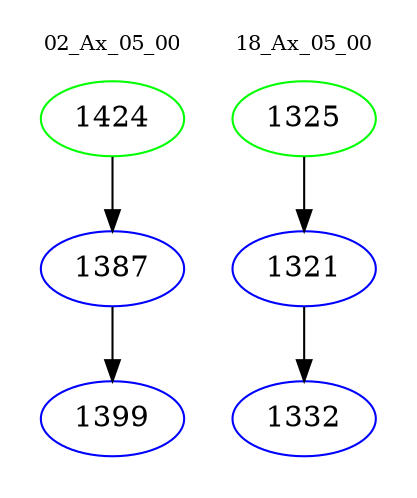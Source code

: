 digraph{
subgraph cluster_0 {
color = white
label = "02_Ax_05_00";
fontsize=10;
T0_1424 [label="1424", color="green"]
T0_1424 -> T0_1387 [color="black"]
T0_1387 [label="1387", color="blue"]
T0_1387 -> T0_1399 [color="black"]
T0_1399 [label="1399", color="blue"]
}
subgraph cluster_1 {
color = white
label = "18_Ax_05_00";
fontsize=10;
T1_1325 [label="1325", color="green"]
T1_1325 -> T1_1321 [color="black"]
T1_1321 [label="1321", color="blue"]
T1_1321 -> T1_1332 [color="black"]
T1_1332 [label="1332", color="blue"]
}
}
